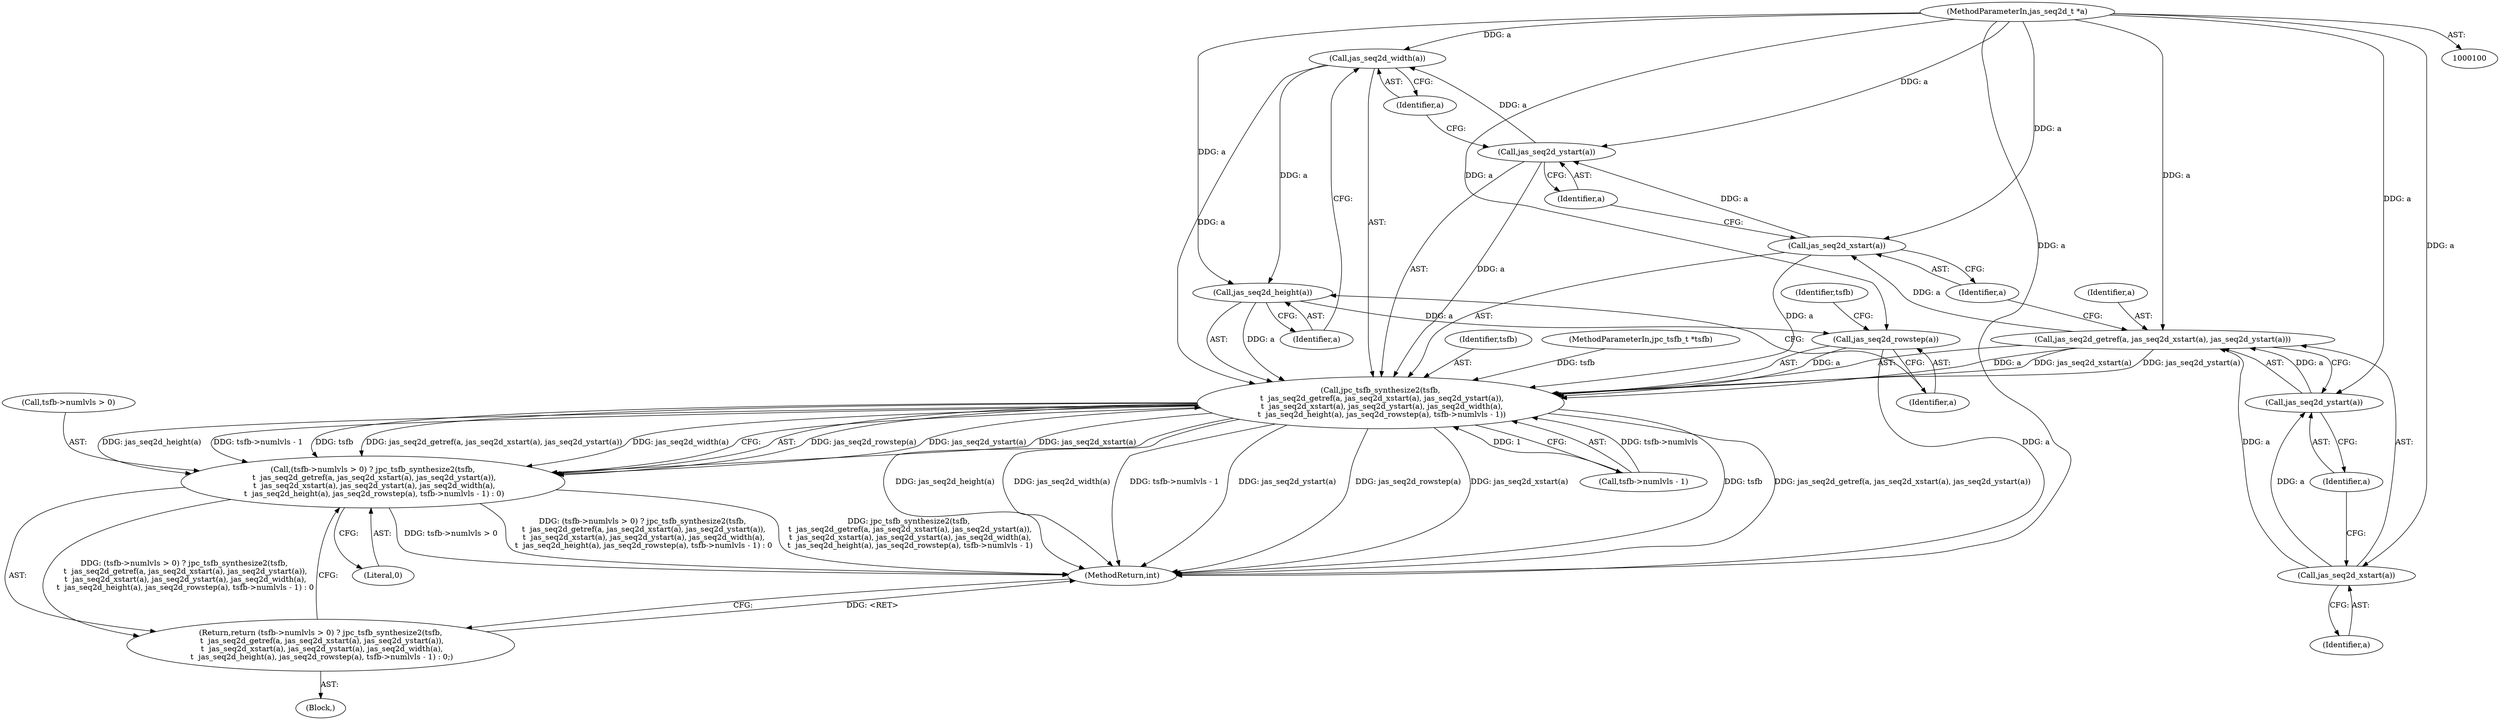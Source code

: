 digraph "1_jasper_2e82fa00466ae525339754bb3ab0a0474a31d4bd_0@pointer" {
"1000123" [label="(Call,jas_seq2d_width(a))"];
"1000121" [label="(Call,jas_seq2d_ystart(a))"];
"1000119" [label="(Call,jas_seq2d_xstart(a))"];
"1000113" [label="(Call,jas_seq2d_getref(a, jas_seq2d_xstart(a), jas_seq2d_ystart(a)))"];
"1000117" [label="(Call,jas_seq2d_ystart(a))"];
"1000115" [label="(Call,jas_seq2d_xstart(a))"];
"1000102" [label="(MethodParameterIn,jas_seq2d_t *a)"];
"1000111" [label="(Call,jpc_tsfb_synthesize2(tsfb,\n \t  jas_seq2d_getref(a, jas_seq2d_xstart(a), jas_seq2d_ystart(a)),\n \t  jas_seq2d_xstart(a), jas_seq2d_ystart(a), jas_seq2d_width(a),\n \t  jas_seq2d_height(a), jas_seq2d_rowstep(a), tsfb->numlvls - 1))"];
"1000105" [label="(Call,(tsfb->numlvls > 0) ? jpc_tsfb_synthesize2(tsfb,\n \t  jas_seq2d_getref(a, jas_seq2d_xstart(a), jas_seq2d_ystart(a)),\n \t  jas_seq2d_xstart(a), jas_seq2d_ystart(a), jas_seq2d_width(a),\n \t  jas_seq2d_height(a), jas_seq2d_rowstep(a), tsfb->numlvls - 1) : 0)"];
"1000104" [label="(Return,return (tsfb->numlvls > 0) ? jpc_tsfb_synthesize2(tsfb,\n \t  jas_seq2d_getref(a, jas_seq2d_xstart(a), jas_seq2d_ystart(a)),\n \t  jas_seq2d_xstart(a), jas_seq2d_ystart(a), jas_seq2d_width(a),\n \t  jas_seq2d_height(a), jas_seq2d_rowstep(a), tsfb->numlvls - 1) : 0;)"];
"1000125" [label="(Call,jas_seq2d_height(a))"];
"1000127" [label="(Call,jas_seq2d_rowstep(a))"];
"1000118" [label="(Identifier,a)"];
"1000129" [label="(Call,tsfb->numlvls - 1)"];
"1000111" [label="(Call,jpc_tsfb_synthesize2(tsfb,\n \t  jas_seq2d_getref(a, jas_seq2d_xstart(a), jas_seq2d_ystart(a)),\n \t  jas_seq2d_xstart(a), jas_seq2d_ystart(a), jas_seq2d_width(a),\n \t  jas_seq2d_height(a), jas_seq2d_rowstep(a), tsfb->numlvls - 1))"];
"1000113" [label="(Call,jas_seq2d_getref(a, jas_seq2d_xstart(a), jas_seq2d_ystart(a)))"];
"1000119" [label="(Call,jas_seq2d_xstart(a))"];
"1000114" [label="(Identifier,a)"];
"1000106" [label="(Call,tsfb->numlvls > 0)"];
"1000105" [label="(Call,(tsfb->numlvls > 0) ? jpc_tsfb_synthesize2(tsfb,\n \t  jas_seq2d_getref(a, jas_seq2d_xstart(a), jas_seq2d_ystart(a)),\n \t  jas_seq2d_xstart(a), jas_seq2d_ystart(a), jas_seq2d_width(a),\n \t  jas_seq2d_height(a), jas_seq2d_rowstep(a), tsfb->numlvls - 1) : 0)"];
"1000120" [label="(Identifier,a)"];
"1000125" [label="(Call,jas_seq2d_height(a))"];
"1000103" [label="(Block,)"];
"1000134" [label="(Literal,0)"];
"1000122" [label="(Identifier,a)"];
"1000115" [label="(Call,jas_seq2d_xstart(a))"];
"1000104" [label="(Return,return (tsfb->numlvls > 0) ? jpc_tsfb_synthesize2(tsfb,\n \t  jas_seq2d_getref(a, jas_seq2d_xstart(a), jas_seq2d_ystart(a)),\n \t  jas_seq2d_xstart(a), jas_seq2d_ystart(a), jas_seq2d_width(a),\n \t  jas_seq2d_height(a), jas_seq2d_rowstep(a), tsfb->numlvls - 1) : 0;)"];
"1000102" [label="(MethodParameterIn,jas_seq2d_t *a)"];
"1000126" [label="(Identifier,a)"];
"1000117" [label="(Call,jas_seq2d_ystart(a))"];
"1000135" [label="(MethodReturn,int)"];
"1000124" [label="(Identifier,a)"];
"1000123" [label="(Call,jas_seq2d_width(a))"];
"1000128" [label="(Identifier,a)"];
"1000116" [label="(Identifier,a)"];
"1000127" [label="(Call,jas_seq2d_rowstep(a))"];
"1000112" [label="(Identifier,tsfb)"];
"1000131" [label="(Identifier,tsfb)"];
"1000121" [label="(Call,jas_seq2d_ystart(a))"];
"1000101" [label="(MethodParameterIn,jpc_tsfb_t *tsfb)"];
"1000123" -> "1000111"  [label="AST: "];
"1000123" -> "1000124"  [label="CFG: "];
"1000124" -> "1000123"  [label="AST: "];
"1000126" -> "1000123"  [label="CFG: "];
"1000123" -> "1000111"  [label="DDG: a"];
"1000121" -> "1000123"  [label="DDG: a"];
"1000102" -> "1000123"  [label="DDG: a"];
"1000123" -> "1000125"  [label="DDG: a"];
"1000121" -> "1000111"  [label="AST: "];
"1000121" -> "1000122"  [label="CFG: "];
"1000122" -> "1000121"  [label="AST: "];
"1000124" -> "1000121"  [label="CFG: "];
"1000121" -> "1000111"  [label="DDG: a"];
"1000119" -> "1000121"  [label="DDG: a"];
"1000102" -> "1000121"  [label="DDG: a"];
"1000119" -> "1000111"  [label="AST: "];
"1000119" -> "1000120"  [label="CFG: "];
"1000120" -> "1000119"  [label="AST: "];
"1000122" -> "1000119"  [label="CFG: "];
"1000119" -> "1000111"  [label="DDG: a"];
"1000113" -> "1000119"  [label="DDG: a"];
"1000102" -> "1000119"  [label="DDG: a"];
"1000113" -> "1000111"  [label="AST: "];
"1000113" -> "1000117"  [label="CFG: "];
"1000114" -> "1000113"  [label="AST: "];
"1000115" -> "1000113"  [label="AST: "];
"1000117" -> "1000113"  [label="AST: "];
"1000120" -> "1000113"  [label="CFG: "];
"1000113" -> "1000111"  [label="DDG: a"];
"1000113" -> "1000111"  [label="DDG: jas_seq2d_xstart(a)"];
"1000113" -> "1000111"  [label="DDG: jas_seq2d_ystart(a)"];
"1000117" -> "1000113"  [label="DDG: a"];
"1000102" -> "1000113"  [label="DDG: a"];
"1000115" -> "1000113"  [label="DDG: a"];
"1000117" -> "1000118"  [label="CFG: "];
"1000118" -> "1000117"  [label="AST: "];
"1000115" -> "1000117"  [label="DDG: a"];
"1000102" -> "1000117"  [label="DDG: a"];
"1000115" -> "1000116"  [label="CFG: "];
"1000116" -> "1000115"  [label="AST: "];
"1000118" -> "1000115"  [label="CFG: "];
"1000102" -> "1000115"  [label="DDG: a"];
"1000102" -> "1000100"  [label="AST: "];
"1000102" -> "1000135"  [label="DDG: a"];
"1000102" -> "1000125"  [label="DDG: a"];
"1000102" -> "1000127"  [label="DDG: a"];
"1000111" -> "1000105"  [label="AST: "];
"1000111" -> "1000129"  [label="CFG: "];
"1000112" -> "1000111"  [label="AST: "];
"1000125" -> "1000111"  [label="AST: "];
"1000127" -> "1000111"  [label="AST: "];
"1000129" -> "1000111"  [label="AST: "];
"1000105" -> "1000111"  [label="CFG: "];
"1000111" -> "1000135"  [label="DDG: jas_seq2d_height(a)"];
"1000111" -> "1000135"  [label="DDG: jas_seq2d_width(a)"];
"1000111" -> "1000135"  [label="DDG: tsfb->numlvls - 1"];
"1000111" -> "1000135"  [label="DDG: jas_seq2d_ystart(a)"];
"1000111" -> "1000135"  [label="DDG: jas_seq2d_rowstep(a)"];
"1000111" -> "1000135"  [label="DDG: jas_seq2d_xstart(a)"];
"1000111" -> "1000135"  [label="DDG: tsfb"];
"1000111" -> "1000135"  [label="DDG: jas_seq2d_getref(a, jas_seq2d_xstart(a), jas_seq2d_ystart(a))"];
"1000111" -> "1000105"  [label="DDG: jas_seq2d_rowstep(a)"];
"1000111" -> "1000105"  [label="DDG: jas_seq2d_ystart(a)"];
"1000111" -> "1000105"  [label="DDG: jas_seq2d_xstart(a)"];
"1000111" -> "1000105"  [label="DDG: jas_seq2d_height(a)"];
"1000111" -> "1000105"  [label="DDG: tsfb->numlvls - 1"];
"1000111" -> "1000105"  [label="DDG: tsfb"];
"1000111" -> "1000105"  [label="DDG: jas_seq2d_getref(a, jas_seq2d_xstart(a), jas_seq2d_ystart(a))"];
"1000111" -> "1000105"  [label="DDG: jas_seq2d_width(a)"];
"1000101" -> "1000111"  [label="DDG: tsfb"];
"1000125" -> "1000111"  [label="DDG: a"];
"1000127" -> "1000111"  [label="DDG: a"];
"1000129" -> "1000111"  [label="DDG: tsfb->numlvls"];
"1000129" -> "1000111"  [label="DDG: 1"];
"1000105" -> "1000104"  [label="AST: "];
"1000105" -> "1000134"  [label="CFG: "];
"1000106" -> "1000105"  [label="AST: "];
"1000134" -> "1000105"  [label="AST: "];
"1000104" -> "1000105"  [label="CFG: "];
"1000105" -> "1000135"  [label="DDG: (tsfb->numlvls > 0) ? jpc_tsfb_synthesize2(tsfb,\n \t  jas_seq2d_getref(a, jas_seq2d_xstart(a), jas_seq2d_ystart(a)),\n \t  jas_seq2d_xstart(a), jas_seq2d_ystart(a), jas_seq2d_width(a),\n \t  jas_seq2d_height(a), jas_seq2d_rowstep(a), tsfb->numlvls - 1) : 0"];
"1000105" -> "1000135"  [label="DDG: jpc_tsfb_synthesize2(tsfb,\n \t  jas_seq2d_getref(a, jas_seq2d_xstart(a), jas_seq2d_ystart(a)),\n \t  jas_seq2d_xstart(a), jas_seq2d_ystart(a), jas_seq2d_width(a),\n \t  jas_seq2d_height(a), jas_seq2d_rowstep(a), tsfb->numlvls - 1)"];
"1000105" -> "1000135"  [label="DDG: tsfb->numlvls > 0"];
"1000105" -> "1000104"  [label="DDG: (tsfb->numlvls > 0) ? jpc_tsfb_synthesize2(tsfb,\n \t  jas_seq2d_getref(a, jas_seq2d_xstart(a), jas_seq2d_ystart(a)),\n \t  jas_seq2d_xstart(a), jas_seq2d_ystart(a), jas_seq2d_width(a),\n \t  jas_seq2d_height(a), jas_seq2d_rowstep(a), tsfb->numlvls - 1) : 0"];
"1000104" -> "1000103"  [label="AST: "];
"1000135" -> "1000104"  [label="CFG: "];
"1000104" -> "1000135"  [label="DDG: <RET>"];
"1000125" -> "1000126"  [label="CFG: "];
"1000126" -> "1000125"  [label="AST: "];
"1000128" -> "1000125"  [label="CFG: "];
"1000125" -> "1000127"  [label="DDG: a"];
"1000127" -> "1000128"  [label="CFG: "];
"1000128" -> "1000127"  [label="AST: "];
"1000131" -> "1000127"  [label="CFG: "];
"1000127" -> "1000135"  [label="DDG: a"];
}
